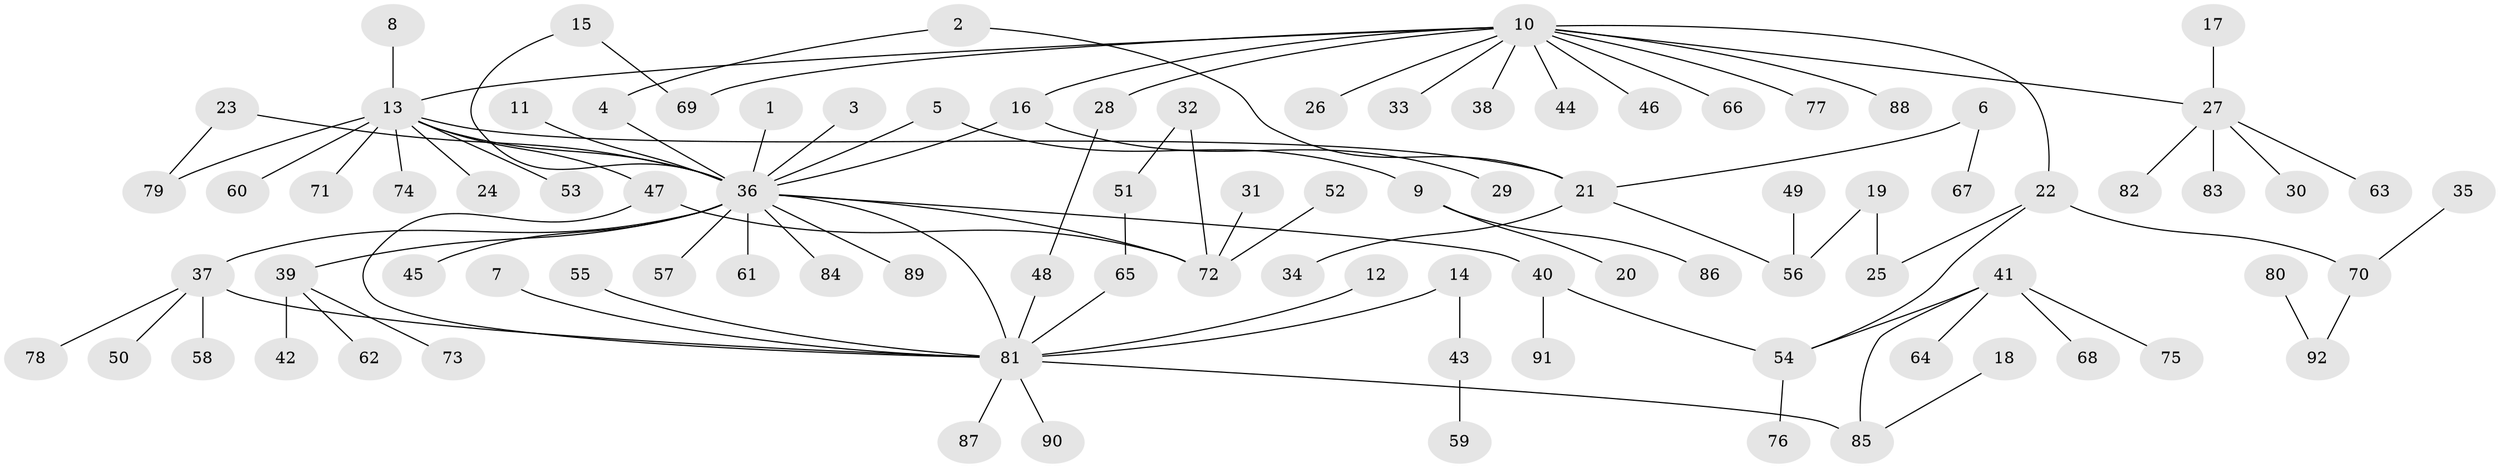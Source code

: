 // original degree distribution, {1: 0.6030534351145038, 21: 0.007633587786259542, 13: 0.015267175572519083, 2: 0.183206106870229, 6: 0.030534351145038167, 16: 0.007633587786259542, 4: 0.05343511450381679, 3: 0.07633587786259542, 5: 0.015267175572519083, 8: 0.007633587786259542}
// Generated by graph-tools (version 1.1) at 2025/36/03/04/25 23:36:48]
// undirected, 92 vertices, 103 edges
graph export_dot {
  node [color=gray90,style=filled];
  1;
  2;
  3;
  4;
  5;
  6;
  7;
  8;
  9;
  10;
  11;
  12;
  13;
  14;
  15;
  16;
  17;
  18;
  19;
  20;
  21;
  22;
  23;
  24;
  25;
  26;
  27;
  28;
  29;
  30;
  31;
  32;
  33;
  34;
  35;
  36;
  37;
  38;
  39;
  40;
  41;
  42;
  43;
  44;
  45;
  46;
  47;
  48;
  49;
  50;
  51;
  52;
  53;
  54;
  55;
  56;
  57;
  58;
  59;
  60;
  61;
  62;
  63;
  64;
  65;
  66;
  67;
  68;
  69;
  70;
  71;
  72;
  73;
  74;
  75;
  76;
  77;
  78;
  79;
  80;
  81;
  82;
  83;
  84;
  85;
  86;
  87;
  88;
  89;
  90;
  91;
  92;
  1 -- 36 [weight=1.0];
  2 -- 4 [weight=1.0];
  2 -- 21 [weight=1.0];
  3 -- 36 [weight=1.0];
  4 -- 36 [weight=1.0];
  5 -- 9 [weight=1.0];
  5 -- 36 [weight=1.0];
  6 -- 21 [weight=1.0];
  6 -- 67 [weight=2.0];
  7 -- 81 [weight=1.0];
  8 -- 13 [weight=1.0];
  9 -- 20 [weight=1.0];
  9 -- 86 [weight=1.0];
  10 -- 13 [weight=1.0];
  10 -- 16 [weight=1.0];
  10 -- 22 [weight=1.0];
  10 -- 26 [weight=1.0];
  10 -- 27 [weight=1.0];
  10 -- 28 [weight=1.0];
  10 -- 33 [weight=1.0];
  10 -- 38 [weight=1.0];
  10 -- 44 [weight=1.0];
  10 -- 46 [weight=1.0];
  10 -- 66 [weight=1.0];
  10 -- 69 [weight=1.0];
  10 -- 77 [weight=1.0];
  10 -- 88 [weight=1.0];
  11 -- 36 [weight=1.0];
  12 -- 81 [weight=1.0];
  13 -- 21 [weight=1.0];
  13 -- 24 [weight=1.0];
  13 -- 36 [weight=1.0];
  13 -- 47 [weight=1.0];
  13 -- 53 [weight=1.0];
  13 -- 60 [weight=1.0];
  13 -- 71 [weight=1.0];
  13 -- 74 [weight=1.0];
  13 -- 79 [weight=1.0];
  14 -- 43 [weight=1.0];
  14 -- 81 [weight=1.0];
  15 -- 36 [weight=1.0];
  15 -- 69 [weight=1.0];
  16 -- 29 [weight=1.0];
  16 -- 36 [weight=1.0];
  17 -- 27 [weight=1.0];
  18 -- 85 [weight=1.0];
  19 -- 25 [weight=1.0];
  19 -- 56 [weight=1.0];
  21 -- 34 [weight=1.0];
  21 -- 56 [weight=1.0];
  22 -- 25 [weight=1.0];
  22 -- 54 [weight=1.0];
  22 -- 70 [weight=1.0];
  23 -- 36 [weight=1.0];
  23 -- 79 [weight=1.0];
  27 -- 30 [weight=1.0];
  27 -- 63 [weight=1.0];
  27 -- 82 [weight=1.0];
  27 -- 83 [weight=1.0];
  28 -- 48 [weight=1.0];
  31 -- 72 [weight=1.0];
  32 -- 51 [weight=1.0];
  32 -- 72 [weight=1.0];
  35 -- 70 [weight=1.0];
  36 -- 37 [weight=1.0];
  36 -- 39 [weight=1.0];
  36 -- 40 [weight=1.0];
  36 -- 45 [weight=1.0];
  36 -- 57 [weight=1.0];
  36 -- 61 [weight=1.0];
  36 -- 72 [weight=1.0];
  36 -- 81 [weight=1.0];
  36 -- 84 [weight=1.0];
  36 -- 89 [weight=1.0];
  37 -- 50 [weight=1.0];
  37 -- 58 [weight=1.0];
  37 -- 78 [weight=1.0];
  37 -- 81 [weight=1.0];
  39 -- 42 [weight=1.0];
  39 -- 62 [weight=1.0];
  39 -- 73 [weight=1.0];
  40 -- 54 [weight=1.0];
  40 -- 91 [weight=1.0];
  41 -- 54 [weight=1.0];
  41 -- 64 [weight=1.0];
  41 -- 68 [weight=1.0];
  41 -- 75 [weight=1.0];
  41 -- 85 [weight=1.0];
  43 -- 59 [weight=1.0];
  47 -- 72 [weight=1.0];
  47 -- 81 [weight=1.0];
  48 -- 81 [weight=1.0];
  49 -- 56 [weight=1.0];
  51 -- 65 [weight=1.0];
  52 -- 72 [weight=1.0];
  54 -- 76 [weight=1.0];
  55 -- 81 [weight=1.0];
  65 -- 81 [weight=1.0];
  70 -- 92 [weight=1.0];
  80 -- 92 [weight=1.0];
  81 -- 85 [weight=1.0];
  81 -- 87 [weight=1.0];
  81 -- 90 [weight=1.0];
}
